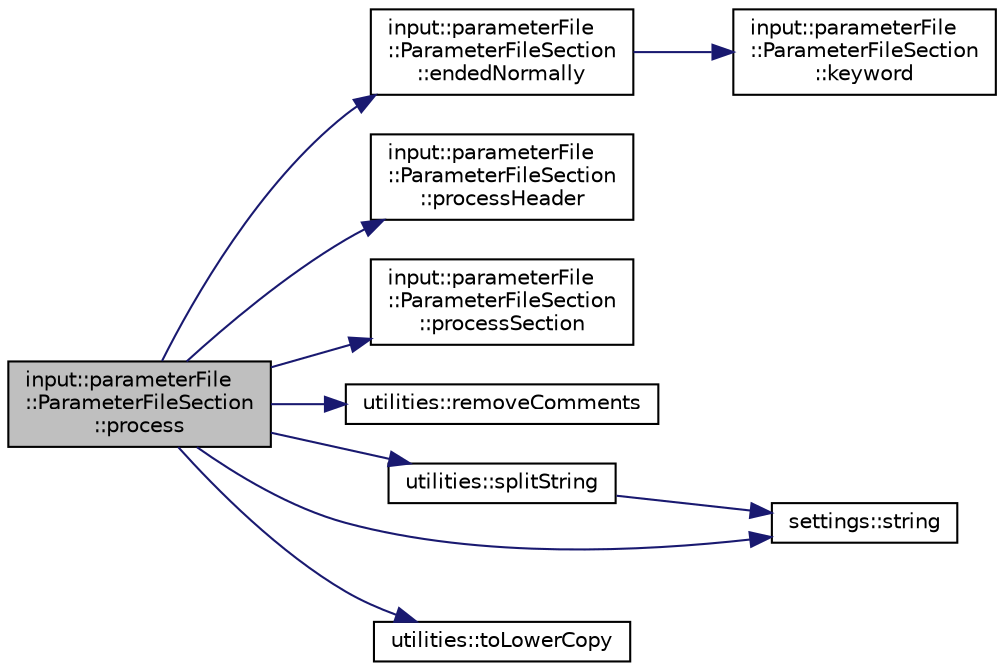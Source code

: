 digraph "input::parameterFile::ParameterFileSection::process"
{
 // LATEX_PDF_SIZE
  edge [fontname="Helvetica",fontsize="10",labelfontname="Helvetica",labelfontsize="10"];
  node [fontname="Helvetica",fontsize="10",shape=record];
  rankdir="LR";
  Node1 [label="input::parameterFile\l::ParameterFileSection\l::process",height=0.2,width=0.4,color="black", fillcolor="grey75", style="filled", fontcolor="black",tooltip="reads a general parameter file section"];
  Node1 -> Node2 [color="midnightblue",fontsize="10",style="solid",fontname="Helvetica"];
  Node2 [label="input::parameterFile\l::ParameterFileSection\l::endedNormally",height=0.2,width=0.4,color="black", fillcolor="white", style="filled",URL="$classinput_1_1parameterFile_1_1ParameterFileSection.html#a157241d3ff7191b5fd6e83af5bfae57b",tooltip="check if section ended normally"];
  Node2 -> Node3 [color="midnightblue",fontsize="10",style="solid",fontname="Helvetica"];
  Node3 [label="input::parameterFile\l::ParameterFileSection\l::keyword",height=0.2,width=0.4,color="black", fillcolor="white", style="filled",URL="$classinput_1_1parameterFile_1_1ParameterFileSection.html#ab5a903c20182ea9b944a512791539512",tooltip=" "];
  Node1 -> Node4 [color="midnightblue",fontsize="10",style="solid",fontname="Helvetica"];
  Node4 [label="input::parameterFile\l::ParameterFileSection\l::processHeader",height=0.2,width=0.4,color="black", fillcolor="white", style="filled",URL="$classinput_1_1parameterFile_1_1ParameterFileSection.html#a0c2656dbced429d20f69a3dfb52a07f3",tooltip=" "];
  Node1 -> Node5 [color="midnightblue",fontsize="10",style="solid",fontname="Helvetica"];
  Node5 [label="input::parameterFile\l::ParameterFileSection\l::processSection",height=0.2,width=0.4,color="black", fillcolor="white", style="filled",URL="$classinput_1_1parameterFile_1_1ParameterFileSection.html#aa965ca62f3d3204f3cb52ddf2c2f8c9b",tooltip=" "];
  Node1 -> Node6 [color="midnightblue",fontsize="10",style="solid",fontname="Helvetica"];
  Node6 [label="utilities::removeComments",height=0.2,width=0.4,color="black", fillcolor="white", style="filled",URL="$namespaceutilities.html#abbd684a64c3b01b9a51b4fb24c072d8c",tooltip="Removes comments from a line."];
  Node1 -> Node7 [color="midnightblue",fontsize="10",style="solid",fontname="Helvetica"];
  Node7 [label="utilities::splitString",height=0.2,width=0.4,color="black", fillcolor="white", style="filled",URL="$namespaceutilities.html#ab4b979e912d61a56489383f2757613b0",tooltip="Splits a string into a vector of strings at every whitespace."];
  Node7 -> Node8 [color="midnightblue",fontsize="10",style="solid",fontname="Helvetica"];
  Node8 [label="settings::string",height=0.2,width=0.4,color="black", fillcolor="white", style="filled",URL="$namespacesettings.html#a25810432631a237804b3241be4305787",tooltip="return string of manostatType"];
  Node1 -> Node8 [color="midnightblue",fontsize="10",style="solid",fontname="Helvetica"];
  Node1 -> Node9 [color="midnightblue",fontsize="10",style="solid",fontname="Helvetica"];
  Node9 [label="utilities::toLowerCopy",height=0.2,width=0.4,color="black", fillcolor="white", style="filled",URL="$namespaceutilities.html#a00b80743096ddd313ba418b9a7730698",tooltip="returns a copy of a string all lower case"];
}
